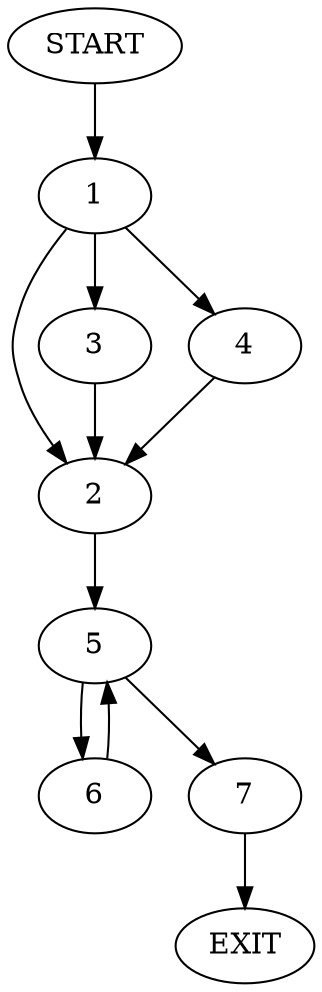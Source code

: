 digraph {
0 [label="START"]
8 [label="EXIT"]
0 -> 1
1 -> 2
1 -> 3
1 -> 4
3 -> 2
2 -> 5
4 -> 2
5 -> 6
5 -> 7
6 -> 5
7 -> 8
}

